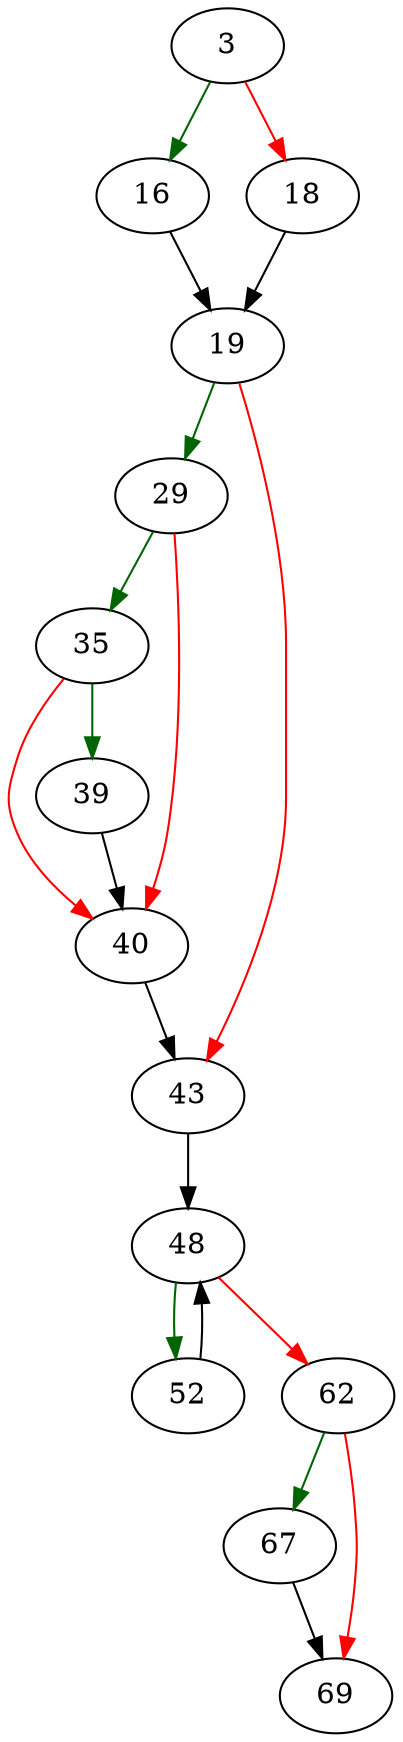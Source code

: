 strict digraph "shellFakeSchema" {
	// Node definitions.
	3 [entry=true];
	16;
	18;
	19;
	29;
	43;
	35;
	40;
	39;
	48;
	52;
	62;
	67;
	69;

	// Edge definitions.
	3 -> 16 [
		color=darkgreen
		cond=true
	];
	3 -> 18 [
		color=red
		cond=false
	];
	16 -> 19;
	18 -> 19;
	19 -> 29 [
		color=darkgreen
		cond=true
	];
	19 -> 43 [
		color=red
		cond=false
	];
	29 -> 35 [
		color=darkgreen
		cond=true
	];
	29 -> 40 [
		color=red
		cond=false
	];
	43 -> 48;
	35 -> 40 [
		color=red
		cond=false
	];
	35 -> 39 [
		color=darkgreen
		cond=true
	];
	40 -> 43;
	39 -> 40;
	48 -> 52 [
		color=darkgreen
		cond=true
	];
	48 -> 62 [
		color=red
		cond=false
	];
	52 -> 48;
	62 -> 67 [
		color=darkgreen
		cond=true
	];
	62 -> 69 [
		color=red
		cond=false
	];
	67 -> 69;
}